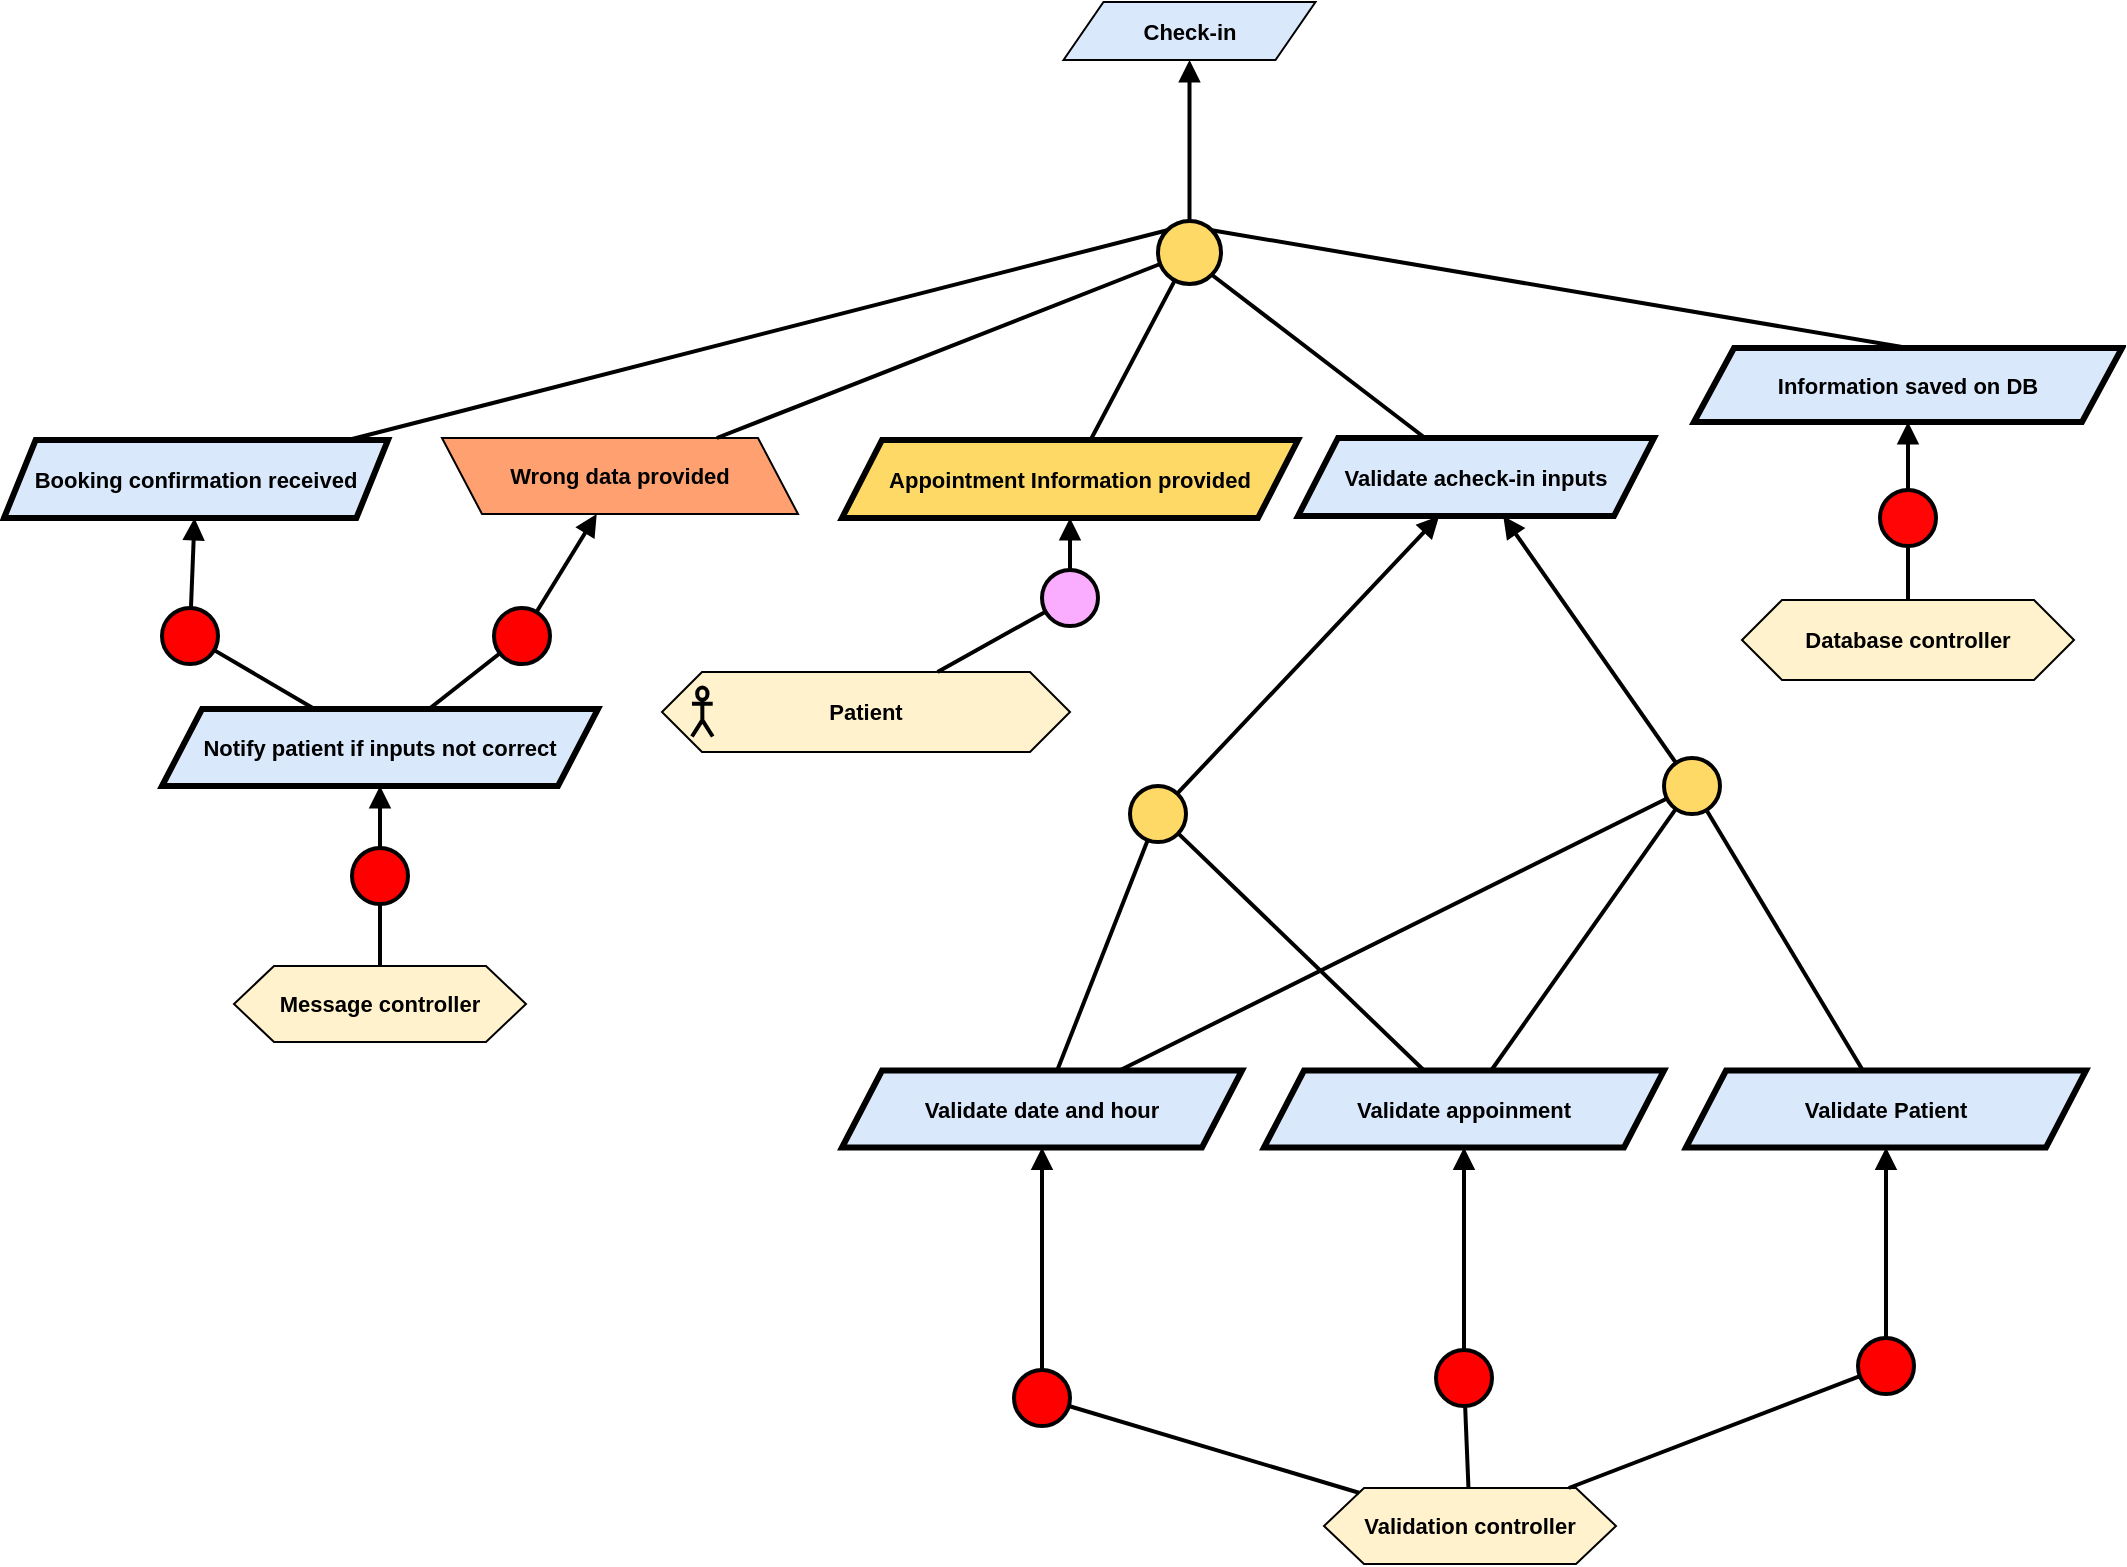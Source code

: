 <mxfile version="24.2.7" type="device">
  <diagram name="Page-1" id="M_wEQLcIumDKBrQ4-JNB">
    <mxGraphModel dx="6993" dy="-42" grid="0" gridSize="10" guides="1" tooltips="1" connect="1" arrows="1" fold="1" page="0" pageScale="1" pageWidth="827" pageHeight="1169" math="0" shadow="0">
      <root>
        <mxCell id="0" />
        <mxCell id="1" parent="0" />
        <mxCell id="FIXR1feLg8hahodherzo-21" value="&lt;div&gt;&lt;b&gt;Validation controller&lt;/b&gt;&lt;/div&gt;" style="shape=hexagon;perimeter=hexagonPerimeter2;whiteSpace=wrap;html=1;fixedSize=1;fillColor=#FFF2CC;fontFamily=Helvetica;fontSize=11;fontColor=default;labelBackgroundColor=none;" parent="1" vertex="1">
          <mxGeometry x="-4565" y="1863" width="146" height="38" as="geometry" />
        </mxCell>
        <mxCell id="FIXR1feLg8hahodherzo-30" value="&lt;div&gt;&lt;b&gt;Message controller&lt;/b&gt;&lt;/div&gt;" style="shape=hexagon;perimeter=hexagonPerimeter2;whiteSpace=wrap;html=1;fixedSize=1;fillColor=#FFF2CC;fontFamily=Helvetica;fontSize=11;fontColor=default;labelBackgroundColor=none;" parent="1" vertex="1">
          <mxGeometry x="-5110" y="1602" width="146" height="38" as="geometry" />
        </mxCell>
        <mxCell id="FIXR1feLg8hahodherzo-34" value="&lt;b&gt;Booking confirmation received&lt;/b&gt;" style="shape=parallelogram;perimeter=parallelogramPerimeter;whiteSpace=wrap;html=1;fixedSize=1;fillColor=#dae8fc;strokeColor=#000000;strokeWidth=3;fontFamily=Helvetica;fontSize=11;fontColor=default;labelBackgroundColor=none;size=15.809;" parent="1" vertex="1">
          <mxGeometry x="-5225" y="1339" width="192" height="39" as="geometry" />
        </mxCell>
        <mxCell id="FIXR1feLg8hahodherzo-35" value="&lt;b&gt;Appointment Information provided&lt;/b&gt;" style="shape=parallelogram;perimeter=parallelogramPerimeter;whiteSpace=wrap;html=1;fixedSize=1;fillColor=#FFD966;strokeColor=#000000;strokeWidth=3;fontFamily=Helvetica;fontSize=11;fontColor=default;labelBackgroundColor=none;" parent="1" vertex="1">
          <mxGeometry x="-4806" y="1339" width="228" height="39" as="geometry" />
        </mxCell>
        <mxCell id="FIXR1feLg8hahodherzo-36" value="&lt;b&gt;Validate acheck-in inputs&lt;/b&gt;" style="shape=parallelogram;perimeter=parallelogramPerimeter;whiteSpace=wrap;html=1;fixedSize=1;fillColor=#dae8fc;strokeColor=#000000;strokeWidth=3;fontFamily=Helvetica;fontSize=11;fontColor=default;labelBackgroundColor=none;" parent="1" vertex="1">
          <mxGeometry x="-4578" y="1338" width="178" height="39" as="geometry" />
        </mxCell>
        <mxCell id="FIXR1feLg8hahodherzo-37" value="" style="group;fontFamily=Helvetica;fontSize=11;fontColor=default;labelBackgroundColor=default;" parent="1" vertex="1" connectable="0">
          <mxGeometry x="-4896" y="1455" width="204" height="40" as="geometry" />
        </mxCell>
        <mxCell id="FIXR1feLg8hahodherzo-38" value="&lt;b&gt;Patient&lt;/b&gt;" style="shape=hexagon;perimeter=hexagonPerimeter2;whiteSpace=wrap;html=1;fixedSize=1;fillColor=#FFF2CC;fontFamily=Helvetica;fontSize=11;fontColor=default;labelBackgroundColor=none;" parent="FIXR1feLg8hahodherzo-37" vertex="1">
          <mxGeometry width="204" height="40" as="geometry" />
        </mxCell>
        <mxCell id="FIXR1feLg8hahodherzo-39" value="" style="shape=umlActor;verticalLabelPosition=bottom;verticalAlign=top;html=1;outlineConnect=0;fillColor=none;strokeWidth=2;fontFamily=Helvetica;fontSize=11;fontColor=default;labelBackgroundColor=default;" parent="FIXR1feLg8hahodherzo-37" vertex="1">
          <mxGeometry x="14.983" y="7.75" width="10.373" height="24.5" as="geometry" />
        </mxCell>
        <mxCell id="FIXR1feLg8hahodherzo-40" value="" style="ellipse;whiteSpace=wrap;html=1;aspect=fixed;fillColor=#FAADFF;strokeWidth=2;fontFamily=Helvetica;fontSize=11;fontColor=default;labelBackgroundColor=default;" parent="1" vertex="1">
          <mxGeometry x="-4706" y="1404" width="28" height="28" as="geometry" />
        </mxCell>
        <mxCell id="FIXR1feLg8hahodherzo-41" value="" style="endArrow=block;html=1;rounded=0;endFill=1;strokeWidth=2;strokeColor=default;align=center;verticalAlign=middle;fontFamily=Helvetica;fontSize=11;fontColor=default;labelBackgroundColor=default;" parent="1" source="FIXR1feLg8hahodherzo-40" target="FIXR1feLg8hahodherzo-35" edge="1">
          <mxGeometry width="50" height="50" relative="1" as="geometry">
            <mxPoint x="-4902.065" y="1432.222" as="sourcePoint" />
            <mxPoint x="-4628.758" y="1524.844" as="targetPoint" />
          </mxGeometry>
        </mxCell>
        <mxCell id="FIXR1feLg8hahodherzo-42" value="" style="endArrow=none;html=1;rounded=0;strokeWidth=2;strokeColor=default;align=center;verticalAlign=middle;fontFamily=Helvetica;fontSize=11;fontColor=default;labelBackgroundColor=default;" parent="1" source="FIXR1feLg8hahodherzo-38" target="FIXR1feLg8hahodherzo-40" edge="1">
          <mxGeometry width="50" height="50" relative="1" as="geometry">
            <mxPoint x="-4820" y="1496.25" as="sourcePoint" />
            <mxPoint x="-4878.06" y="1430.25" as="targetPoint" />
          </mxGeometry>
        </mxCell>
        <mxCell id="FIXR1feLg8hahodherzo-43" value="" style="ellipse;whiteSpace=wrap;html=1;aspect=fixed;fillColor=#FFD966;strokeWidth=2;" parent="1" vertex="1">
          <mxGeometry x="-4648" y="1229.5" width="31.5" height="31.5" as="geometry" />
        </mxCell>
        <mxCell id="FIXR1feLg8hahodherzo-45" value="" style="endArrow=none;html=1;rounded=0;strokeWidth=2;" parent="1" source="FIXR1feLg8hahodherzo-35" target="FIXR1feLg8hahodherzo-43" edge="1">
          <mxGeometry width="50" height="50" relative="1" as="geometry">
            <mxPoint x="-4852" y="1336" as="sourcePoint" />
            <mxPoint x="-4827" y="1272" as="targetPoint" />
          </mxGeometry>
        </mxCell>
        <mxCell id="FIXR1feLg8hahodherzo-46" value="" style="endArrow=none;html=1;rounded=0;entryX=1;entryY=1;entryDx=0;entryDy=0;strokeWidth=2;" parent="1" source="FIXR1feLg8hahodherzo-36" target="FIXR1feLg8hahodherzo-43" edge="1">
          <mxGeometry width="50" height="50" relative="1" as="geometry">
            <mxPoint x="-4831" y="1382" as="sourcePoint" />
            <mxPoint x="-4781" y="1332" as="targetPoint" />
          </mxGeometry>
        </mxCell>
        <mxCell id="FIXR1feLg8hahodherzo-47" value="" style="endArrow=none;html=1;rounded=0;strokeWidth=2;exitX=0;exitY=0;exitDx=0;exitDy=0;" parent="1" source="FIXR1feLg8hahodherzo-43" target="FIXR1feLg8hahodherzo-34" edge="1">
          <mxGeometry width="50" height="50" relative="1" as="geometry">
            <mxPoint x="-5027.316" y="1375" as="sourcePoint" />
            <mxPoint x="-4461" y="1285" as="targetPoint" />
          </mxGeometry>
        </mxCell>
        <mxCell id="FIXR1feLg8hahodherzo-52" value="" style="ellipse;whiteSpace=wrap;html=1;aspect=fixed;fillColor=#FF0000;strokeWidth=2;" parent="1" vertex="1">
          <mxGeometry x="-5146" y="1423" width="28" height="28" as="geometry" />
        </mxCell>
        <mxCell id="FIXR1feLg8hahodherzo-53" value="" style="endArrow=block;html=1;rounded=0;endFill=1;strokeWidth=2;" parent="1" source="FIXR1feLg8hahodherzo-52" target="FIXR1feLg8hahodherzo-34" edge="1">
          <mxGeometry width="50" height="50" relative="1" as="geometry">
            <mxPoint x="-4733.505" y="1433.972" as="sourcePoint" />
            <mxPoint x="-5283" y="1387" as="targetPoint" />
          </mxGeometry>
        </mxCell>
        <mxCell id="FIXR1feLg8hahodherzo-54" value="" style="endArrow=none;html=1;rounded=0;strokeWidth=2;" parent="1" source="FIXR1feLg8hahodherzo-126" target="FIXR1feLg8hahodherzo-52" edge="1">
          <mxGeometry width="50" height="50" relative="1" as="geometry">
            <mxPoint x="-4733.091" y="1465" as="sourcePoint" />
            <mxPoint x="-4709.5" y="1432" as="targetPoint" />
            <Array as="points" />
          </mxGeometry>
        </mxCell>
        <mxCell id="FIXR1feLg8hahodherzo-97" value="&lt;b&gt;Validate date and hour&lt;/b&gt;" style="shape=parallelogram;perimeter=parallelogramPerimeter;whiteSpace=wrap;html=1;fixedSize=1;fillColor=#dae8fc;strokeColor=#000000;strokeWidth=3;fontFamily=Helvetica;fontSize=11;fontColor=default;labelBackgroundColor=none;" parent="1" vertex="1">
          <mxGeometry x="-4806" y="1654.25" width="200" height="38.5" as="geometry" />
        </mxCell>
        <mxCell id="FIXR1feLg8hahodherzo-98" value="&lt;b&gt;Validate appoinment&lt;/b&gt;" style="shape=parallelogram;perimeter=parallelogramPerimeter;whiteSpace=wrap;html=1;fixedSize=1;fillColor=#dae8fc;strokeColor=#000000;strokeWidth=3;fontFamily=Helvetica;fontSize=11;fontColor=default;labelBackgroundColor=none;" parent="1" vertex="1">
          <mxGeometry x="-4595" y="1654.25" width="200" height="38.5" as="geometry" />
        </mxCell>
        <mxCell id="FIXR1feLg8hahodherzo-99" value="" style="ellipse;whiteSpace=wrap;html=1;aspect=fixed;fillColor=#FFD966;strokeWidth=2;" parent="1" vertex="1">
          <mxGeometry x="-4662" y="1512" width="28" height="28" as="geometry" />
        </mxCell>
        <mxCell id="FIXR1feLg8hahodherzo-102" value="" style="endArrow=none;html=1;rounded=0;strokeWidth=2;" parent="1" source="FIXR1feLg8hahodherzo-97" target="FIXR1feLg8hahodherzo-99" edge="1">
          <mxGeometry width="50" height="50" relative="1" as="geometry">
            <mxPoint x="-4356.75" y="1763" as="sourcePoint" />
            <mxPoint x="-4379.75" y="1733" as="targetPoint" />
          </mxGeometry>
        </mxCell>
        <mxCell id="FIXR1feLg8hahodherzo-103" value="" style="endArrow=none;html=1;rounded=0;strokeWidth=2;" parent="1" source="FIXR1feLg8hahodherzo-98" target="FIXR1feLg8hahodherzo-99" edge="1">
          <mxGeometry width="50" height="50" relative="1" as="geometry">
            <mxPoint x="-4401.75" y="1793" as="sourcePoint" />
            <mxPoint x="-4424.75" y="1763" as="targetPoint" />
          </mxGeometry>
        </mxCell>
        <mxCell id="FIXR1feLg8hahodherzo-107" value="&lt;b&gt;Validate Patient&lt;/b&gt;" style="shape=parallelogram;perimeter=parallelogramPerimeter;whiteSpace=wrap;html=1;fixedSize=1;fillColor=#dae8fc;strokeColor=#000000;strokeWidth=3;fontFamily=Helvetica;fontSize=11;fontColor=default;labelBackgroundColor=none;" parent="1" vertex="1">
          <mxGeometry x="-4384" y="1654.25" width="200" height="38.5" as="geometry" />
        </mxCell>
        <mxCell id="FIXR1feLg8hahodherzo-108" value="" style="endArrow=none;html=1;rounded=0;strokeWidth=2;" parent="1" source="FIXR1feLg8hahodherzo-107" target="FIXR1feLg8hahodherzo-132" edge="1">
          <mxGeometry width="50" height="50" relative="1" as="geometry">
            <mxPoint x="-4048.75" y="1770" as="sourcePoint" />
            <mxPoint x="-4207.75" y="1716" as="targetPoint" />
          </mxGeometry>
        </mxCell>
        <mxCell id="FIXR1feLg8hahodherzo-110" value="" style="endArrow=block;html=1;rounded=0;endFill=1;strokeWidth=2;" parent="1" source="FIXR1feLg8hahodherzo-99" target="FIXR1feLg8hahodherzo-36" edge="1">
          <mxGeometry width="50" height="50" relative="1" as="geometry">
            <mxPoint x="-4207.278" y="1675.01" as="sourcePoint" />
            <mxPoint x="-4447.75" y="1508.5" as="targetPoint" />
          </mxGeometry>
        </mxCell>
        <mxCell id="FIXR1feLg8hahodherzo-117" value="" style="ellipse;whiteSpace=wrap;html=1;aspect=fixed;fillColor=#FF0000;strokeWidth=2;" parent="1" vertex="1">
          <mxGeometry x="-4720" y="1804" width="28" height="28" as="geometry" />
        </mxCell>
        <mxCell id="FIXR1feLg8hahodherzo-118" value="" style="endArrow=block;html=1;rounded=0;endFill=1;strokeWidth=2;" parent="1" source="FIXR1feLg8hahodherzo-117" target="FIXR1feLg8hahodherzo-97" edge="1">
          <mxGeometry width="50" height="50" relative="1" as="geometry">
            <mxPoint x="-4512.655" y="1786.222" as="sourcePoint" />
            <mxPoint x="-4826.75" y="1685.25" as="targetPoint" />
          </mxGeometry>
        </mxCell>
        <mxCell id="FIXR1feLg8hahodherzo-119" value="" style="endArrow=none;html=1;rounded=0;strokeWidth=2;" parent="1" source="FIXR1feLg8hahodherzo-21" target="FIXR1feLg8hahodherzo-117" edge="1">
          <mxGeometry width="50" height="50" relative="1" as="geometry">
            <mxPoint x="-4649.66" y="1892.5" as="sourcePoint" />
            <mxPoint x="-4488.65" y="1784.25" as="targetPoint" />
          </mxGeometry>
        </mxCell>
        <mxCell id="FIXR1feLg8hahodherzo-120" value="" style="ellipse;whiteSpace=wrap;html=1;aspect=fixed;fillColor=#FF0000;strokeWidth=2;" parent="1" vertex="1">
          <mxGeometry x="-4509" y="1794" width="28" height="28" as="geometry" />
        </mxCell>
        <mxCell id="FIXR1feLg8hahodherzo-121" value="" style="endArrow=block;html=1;rounded=0;endFill=1;strokeWidth=2;" parent="1" source="FIXR1feLg8hahodherzo-120" target="FIXR1feLg8hahodherzo-98" edge="1">
          <mxGeometry width="50" height="50" relative="1" as="geometry">
            <mxPoint x="-4502.655" y="1796.222" as="sourcePoint" />
            <mxPoint x="-4696.75" y="1703.25" as="targetPoint" />
          </mxGeometry>
        </mxCell>
        <mxCell id="FIXR1feLg8hahodherzo-122" value="" style="endArrow=none;html=1;rounded=0;strokeWidth=2;" parent="1" source="FIXR1feLg8hahodherzo-21" target="FIXR1feLg8hahodherzo-120" edge="1">
          <mxGeometry width="50" height="50" relative="1" as="geometry">
            <mxPoint x="-4679.75" y="1920.25" as="sourcePoint" />
            <mxPoint x="-4478.65" y="1794.25" as="targetPoint" />
          </mxGeometry>
        </mxCell>
        <mxCell id="FIXR1feLg8hahodherzo-123" value="" style="ellipse;whiteSpace=wrap;html=1;aspect=fixed;fillColor=#FF0000;strokeWidth=2;" parent="1" vertex="1">
          <mxGeometry x="-4298" y="1788" width="28" height="28" as="geometry" />
        </mxCell>
        <mxCell id="FIXR1feLg8hahodherzo-124" value="" style="endArrow=block;html=1;rounded=0;endFill=1;strokeWidth=2;" parent="1" source="FIXR1feLg8hahodherzo-123" target="FIXR1feLg8hahodherzo-107" edge="1">
          <mxGeometry width="50" height="50" relative="1" as="geometry">
            <mxPoint x="-4492.655" y="1806.222" as="sourcePoint" />
            <mxPoint x="-4499.75" y="1703.25" as="targetPoint" />
          </mxGeometry>
        </mxCell>
        <mxCell id="FIXR1feLg8hahodherzo-125" value="" style="endArrow=none;html=1;rounded=0;strokeWidth=2;" parent="1" source="FIXR1feLg8hahodherzo-21" target="FIXR1feLg8hahodherzo-123" edge="1">
          <mxGeometry width="50" height="50" relative="1" as="geometry">
            <mxPoint x="-4659.75" y="1920.25" as="sourcePoint" />
            <mxPoint x="-4626.75" y="1868.25" as="targetPoint" />
          </mxGeometry>
        </mxCell>
        <mxCell id="FIXR1feLg8hahodherzo-126" value="&lt;b&gt;Notify patient if inputs not correct&lt;/b&gt;" style="shape=parallelogram;perimeter=parallelogramPerimeter;whiteSpace=wrap;html=1;fixedSize=1;fillColor=#dae8fc;strokeColor=#000000;strokeWidth=3;fontFamily=Helvetica;fontSize=11;fontColor=default;labelBackgroundColor=none;" parent="1" vertex="1">
          <mxGeometry x="-5146" y="1473.5" width="218" height="38.5" as="geometry" />
        </mxCell>
        <mxCell id="FIXR1feLg8hahodherzo-132" value="" style="ellipse;whiteSpace=wrap;html=1;aspect=fixed;fillColor=#FFD966;strokeWidth=2;" parent="1" vertex="1">
          <mxGeometry x="-4395" y="1498" width="28" height="28" as="geometry" />
        </mxCell>
        <mxCell id="FIXR1feLg8hahodherzo-133" value="" style="endArrow=block;html=1;rounded=0;endFill=1;strokeWidth=2;" parent="1" source="FIXR1feLg8hahodherzo-132" target="FIXR1feLg8hahodherzo-36" edge="1">
          <mxGeometry width="50" height="50" relative="1" as="geometry">
            <mxPoint x="-4530" y="1530" as="sourcePoint" />
            <mxPoint x="-4502" y="1385" as="targetPoint" />
          </mxGeometry>
        </mxCell>
        <mxCell id="FIXR1feLg8hahodherzo-134" value="" style="endArrow=none;html=1;rounded=0;strokeWidth=2;" parent="1" source="FIXR1feLg8hahodherzo-98" target="FIXR1feLg8hahodherzo-132" edge="1">
          <mxGeometry width="50" height="50" relative="1" as="geometry">
            <mxPoint x="-4492" y="1664" as="sourcePoint" />
            <mxPoint x="-4528" y="1557" as="targetPoint" />
          </mxGeometry>
        </mxCell>
        <mxCell id="FIXR1feLg8hahodherzo-135" value="" style="endArrow=none;html=1;rounded=0;strokeWidth=2;" parent="1" source="FIXR1feLg8hahodherzo-97" target="FIXR1feLg8hahodherzo-132" edge="1">
          <mxGeometry width="50" height="50" relative="1" as="geometry">
            <mxPoint x="-4688" y="1664" as="sourcePoint" />
            <mxPoint x="-4643" y="1549" as="targetPoint" />
          </mxGeometry>
        </mxCell>
        <mxCell id="ZpXnfEx7CvquUOzYopGN-1" value="&lt;b&gt;Information saved on DB&lt;/b&gt;" style="shape=parallelogram;perimeter=parallelogramPerimeter;whiteSpace=wrap;html=1;fixedSize=1;fillColor=#dae8fc;strokeColor=#000000;strokeWidth=3;fontFamily=Helvetica;fontSize=11;fontColor=default;labelBackgroundColor=none;" parent="1" vertex="1">
          <mxGeometry x="-4380" y="1293" width="214" height="37" as="geometry" />
        </mxCell>
        <mxCell id="ZpXnfEx7CvquUOzYopGN-3" value="" style="endArrow=none;html=1;rounded=0;strokeWidth=2;entryX=1;entryY=0;entryDx=0;entryDy=0;exitX=0.5;exitY=0;exitDx=0;exitDy=0;" parent="1" target="FIXR1feLg8hahodherzo-43" edge="1" source="ZpXnfEx7CvquUOzYopGN-1">
          <mxGeometry width="50" height="50" relative="1" as="geometry">
            <mxPoint x="-4309" y="1292" as="sourcePoint" />
            <mxPoint x="-4444" y="1286" as="targetPoint" />
          </mxGeometry>
        </mxCell>
        <mxCell id="ZpXnfEx7CvquUOzYopGN-4" value="&lt;div&gt;&lt;b&gt;Database controller&lt;/b&gt;&lt;/div&gt;" style="shape=hexagon;perimeter=hexagonPerimeter2;whiteSpace=wrap;html=1;fixedSize=1;fillColor=#FFF2CC;fontFamily=Helvetica;fontSize=11;fontColor=default;labelBackgroundColor=none;" parent="1" vertex="1">
          <mxGeometry x="-4356" y="1419" width="166" height="40" as="geometry" />
        </mxCell>
        <mxCell id="ZpXnfEx7CvquUOzYopGN-5" value="" style="ellipse;whiteSpace=wrap;html=1;aspect=fixed;fillColor=#FF0505;strokeWidth=2;fontFamily=Helvetica;fontSize=11;fontColor=default;labelBackgroundColor=default;" parent="1" vertex="1">
          <mxGeometry x="-4287" y="1364" width="28" height="28" as="geometry" />
        </mxCell>
        <mxCell id="ZpXnfEx7CvquUOzYopGN-6" value="" style="endArrow=block;html=1;rounded=0;endFill=1;strokeWidth=2;strokeColor=default;align=center;verticalAlign=middle;fontFamily=Helvetica;fontSize=11;fontColor=default;labelBackgroundColor=default;" parent="1" source="ZpXnfEx7CvquUOzYopGN-5" target="ZpXnfEx7CvquUOzYopGN-1" edge="1">
          <mxGeometry width="50" height="50" relative="1" as="geometry">
            <mxPoint x="-4292.005" y="1436.972" as="sourcePoint" />
            <mxPoint x="-4121" y="1247" as="targetPoint" />
          </mxGeometry>
        </mxCell>
        <mxCell id="ZpXnfEx7CvquUOzYopGN-7" value="" style="endArrow=none;html=1;rounded=0;strokeWidth=2;strokeColor=default;align=center;verticalAlign=middle;fontFamily=Helvetica;fontSize=11;fontColor=default;labelBackgroundColor=default;" parent="1" source="ZpXnfEx7CvquUOzYopGN-4" target="ZpXnfEx7CvquUOzYopGN-5" edge="1">
          <mxGeometry width="50" height="50" relative="1" as="geometry">
            <mxPoint x="-4291" y="1495" as="sourcePoint" />
            <mxPoint x="-4268" y="1435" as="targetPoint" />
          </mxGeometry>
        </mxCell>
        <mxCell id="ZpXnfEx7CvquUOzYopGN-8" value="Wrong data provided" style="shape=parallelogram;perimeter=parallelogramPerimeter;whiteSpace=wrap;html=1;fixedSize=1;fillColor=#FFA070;fontStyle=1;fontFamily=Helvetica;fontSize=11;fontColor=default;labelBackgroundColor=none;flipH=1;flipV=0;" parent="1" vertex="1">
          <mxGeometry x="-5006" y="1338" width="178" height="38" as="geometry" />
        </mxCell>
        <mxCell id="ZpXnfEx7CvquUOzYopGN-17" value="" style="endArrow=none;html=1;rounded=0;strokeWidth=2;" parent="1" source="FIXR1feLg8hahodherzo-43" target="ZpXnfEx7CvquUOzYopGN-8" edge="1">
          <mxGeometry width="50" height="50" relative="1" as="geometry">
            <mxPoint x="-5032" y="1385" as="sourcePoint" />
            <mxPoint x="-4921.535" y="1335" as="targetPoint" />
          </mxGeometry>
        </mxCell>
        <mxCell id="ZpXnfEx7CvquUOzYopGN-19" value="" style="ellipse;whiteSpace=wrap;html=1;aspect=fixed;fillColor=#FF0000;strokeWidth=2;" parent="1" vertex="1">
          <mxGeometry x="-4980" y="1423" width="28" height="28" as="geometry" />
        </mxCell>
        <mxCell id="ZpXnfEx7CvquUOzYopGN-20" value="" style="endArrow=block;html=1;rounded=0;endFill=1;strokeWidth=2;" parent="1" source="ZpXnfEx7CvquUOzYopGN-19" target="ZpXnfEx7CvquUOzYopGN-8" edge="1">
          <mxGeometry width="50" height="50" relative="1" as="geometry">
            <mxPoint x="-4791.005" y="1556.972" as="sourcePoint" />
            <mxPoint x="-4795" y="1512" as="targetPoint" />
          </mxGeometry>
        </mxCell>
        <mxCell id="ZpXnfEx7CvquUOzYopGN-21" value="" style="endArrow=none;html=1;rounded=0;strokeWidth=2;" parent="1" source="FIXR1feLg8hahodherzo-126" target="ZpXnfEx7CvquUOzYopGN-19" edge="1">
          <mxGeometry width="50" height="50" relative="1" as="geometry">
            <mxPoint x="-4792" y="1619" as="sourcePoint" />
            <mxPoint x="-4767" y="1555" as="targetPoint" />
          </mxGeometry>
        </mxCell>
        <mxCell id="ZpXnfEx7CvquUOzYopGN-23" value="" style="ellipse;whiteSpace=wrap;html=1;aspect=fixed;fillColor=#FF0000;strokeWidth=2;" parent="1" vertex="1">
          <mxGeometry x="-5051" y="1543" width="28" height="28" as="geometry" />
        </mxCell>
        <mxCell id="ZpXnfEx7CvquUOzYopGN-24" value="" style="endArrow=block;html=1;rounded=0;endFill=1;strokeWidth=2;" parent="1" source="ZpXnfEx7CvquUOzYopGN-23" target="FIXR1feLg8hahodherzo-126" edge="1">
          <mxGeometry width="50" height="50" relative="1" as="geometry">
            <mxPoint x="-4791.005" y="1666.972" as="sourcePoint" />
            <mxPoint x="-4795" y="1622" as="targetPoint" />
          </mxGeometry>
        </mxCell>
        <mxCell id="ZpXnfEx7CvquUOzYopGN-25" value="" style="endArrow=none;html=1;rounded=0;strokeWidth=2;" parent="1" source="FIXR1feLg8hahodherzo-30" target="ZpXnfEx7CvquUOzYopGN-23" edge="1">
          <mxGeometry width="50" height="50" relative="1" as="geometry">
            <mxPoint x="-4792" y="1729" as="sourcePoint" />
            <mxPoint x="-4767" y="1665" as="targetPoint" />
          </mxGeometry>
        </mxCell>
        <mxCell id="asSSU3BT1u9bHdQMqj07-2" value="" style="endArrow=block;html=1;rounded=0;endFill=1;strokeWidth=2;" edge="1" parent="1" source="FIXR1feLg8hahodherzo-43" target="asSSU3BT1u9bHdQMqj07-1">
          <mxGeometry width="50" height="50" relative="1" as="geometry">
            <mxPoint x="-4632" y="1230" as="sourcePoint" />
            <mxPoint x="-4632.25" y="1163" as="targetPoint" />
          </mxGeometry>
        </mxCell>
        <mxCell id="asSSU3BT1u9bHdQMqj07-1" value="&lt;b&gt;Check-in&lt;/b&gt;" style="shape=parallelogram;perimeter=parallelogramPerimeter;whiteSpace=wrap;html=1;fixedSize=1;fillColor=#dae8fc;strokeColor=#000000;fontFamily=Helvetica;fontSize=11;fontColor=default;labelBackgroundColor=none;" vertex="1" parent="1">
          <mxGeometry x="-4695.25" y="1120" width="126" height="29" as="geometry" />
        </mxCell>
      </root>
    </mxGraphModel>
  </diagram>
</mxfile>
